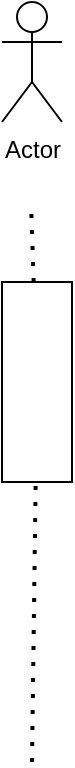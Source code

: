 <mxfile version="16.4.0" type="github">
  <diagram id="29TzzZHGk1vzlo0P_JBZ" name="第 1 页">
    <mxGraphModel dx="946" dy="614" grid="1" gridSize="10" guides="1" tooltips="1" connect="1" arrows="1" fold="1" page="1" pageScale="1" pageWidth="827" pageHeight="1169" math="0" shadow="0">
      <root>
        <mxCell id="0" />
        <mxCell id="1" parent="0" />
        <mxCell id="YH0momLNuq06DyOszKGe-15" value="Actor" style="shape=umlActor;verticalLabelPosition=bottom;verticalAlign=top;html=1;" parent="1" vertex="1">
          <mxGeometry x="240" y="160" width="30" height="60" as="geometry" />
        </mxCell>
        <mxCell id="YH0momLNuq06DyOszKGe-18" value="" style="endArrow=none;dashed=1;html=1;dashPattern=1 3;strokeWidth=2;rounded=0;startArrow=none;" parent="1" source="YH0momLNuq06DyOszKGe-19" edge="1">
          <mxGeometry width="50" height="50" relative="1" as="geometry">
            <mxPoint x="255" y="540" as="sourcePoint" />
            <mxPoint x="254.5" y="260" as="targetPoint" />
          </mxGeometry>
        </mxCell>
        <mxCell id="YH0momLNuq06DyOszKGe-19" value="" style="rounded=0;whiteSpace=wrap;html=1;direction=south;" parent="1" vertex="1">
          <mxGeometry x="240" y="300" width="35" height="100" as="geometry" />
        </mxCell>
        <mxCell id="YH0momLNuq06DyOszKGe-20" value="" style="endArrow=none;dashed=1;html=1;dashPattern=1 3;strokeWidth=2;rounded=0;" parent="1" target="YH0momLNuq06DyOszKGe-19" edge="1">
          <mxGeometry width="50" height="50" relative="1" as="geometry">
            <mxPoint x="255" y="540" as="sourcePoint" />
            <mxPoint x="254.5" y="260" as="targetPoint" />
          </mxGeometry>
        </mxCell>
      </root>
    </mxGraphModel>
  </diagram>
</mxfile>
